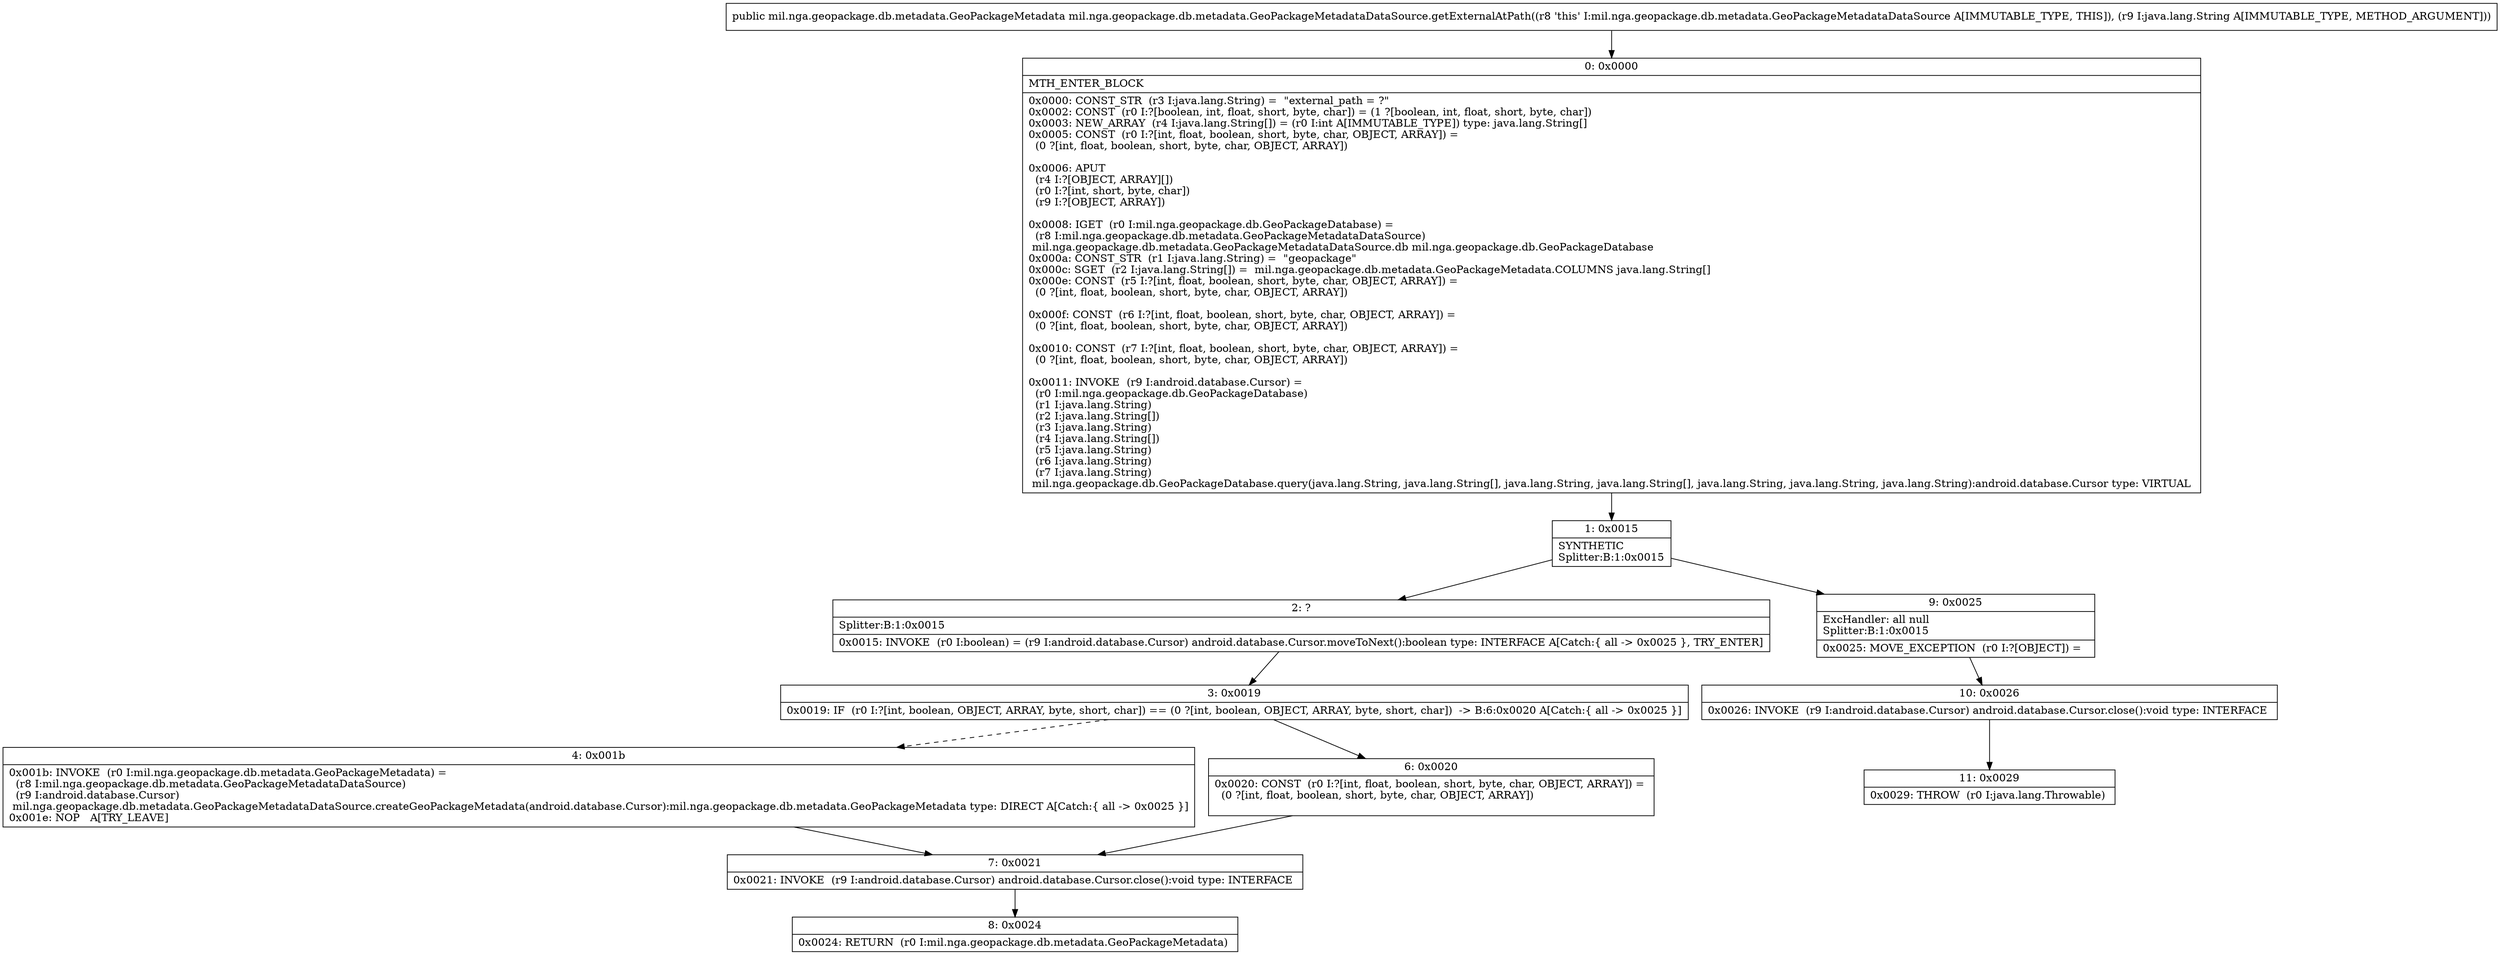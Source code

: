 digraph "CFG formil.nga.geopackage.db.metadata.GeoPackageMetadataDataSource.getExternalAtPath(Ljava\/lang\/String;)Lmil\/nga\/geopackage\/db\/metadata\/GeoPackageMetadata;" {
Node_0 [shape=record,label="{0\:\ 0x0000|MTH_ENTER_BLOCK\l|0x0000: CONST_STR  (r3 I:java.lang.String) =  \"external_path = ?\" \l0x0002: CONST  (r0 I:?[boolean, int, float, short, byte, char]) = (1 ?[boolean, int, float, short, byte, char]) \l0x0003: NEW_ARRAY  (r4 I:java.lang.String[]) = (r0 I:int A[IMMUTABLE_TYPE]) type: java.lang.String[] \l0x0005: CONST  (r0 I:?[int, float, boolean, short, byte, char, OBJECT, ARRAY]) = \l  (0 ?[int, float, boolean, short, byte, char, OBJECT, ARRAY])\l \l0x0006: APUT  \l  (r4 I:?[OBJECT, ARRAY][])\l  (r0 I:?[int, short, byte, char])\l  (r9 I:?[OBJECT, ARRAY])\l \l0x0008: IGET  (r0 I:mil.nga.geopackage.db.GeoPackageDatabase) = \l  (r8 I:mil.nga.geopackage.db.metadata.GeoPackageMetadataDataSource)\l mil.nga.geopackage.db.metadata.GeoPackageMetadataDataSource.db mil.nga.geopackage.db.GeoPackageDatabase \l0x000a: CONST_STR  (r1 I:java.lang.String) =  \"geopackage\" \l0x000c: SGET  (r2 I:java.lang.String[]) =  mil.nga.geopackage.db.metadata.GeoPackageMetadata.COLUMNS java.lang.String[] \l0x000e: CONST  (r5 I:?[int, float, boolean, short, byte, char, OBJECT, ARRAY]) = \l  (0 ?[int, float, boolean, short, byte, char, OBJECT, ARRAY])\l \l0x000f: CONST  (r6 I:?[int, float, boolean, short, byte, char, OBJECT, ARRAY]) = \l  (0 ?[int, float, boolean, short, byte, char, OBJECT, ARRAY])\l \l0x0010: CONST  (r7 I:?[int, float, boolean, short, byte, char, OBJECT, ARRAY]) = \l  (0 ?[int, float, boolean, short, byte, char, OBJECT, ARRAY])\l \l0x0011: INVOKE  (r9 I:android.database.Cursor) = \l  (r0 I:mil.nga.geopackage.db.GeoPackageDatabase)\l  (r1 I:java.lang.String)\l  (r2 I:java.lang.String[])\l  (r3 I:java.lang.String)\l  (r4 I:java.lang.String[])\l  (r5 I:java.lang.String)\l  (r6 I:java.lang.String)\l  (r7 I:java.lang.String)\l mil.nga.geopackage.db.GeoPackageDatabase.query(java.lang.String, java.lang.String[], java.lang.String, java.lang.String[], java.lang.String, java.lang.String, java.lang.String):android.database.Cursor type: VIRTUAL \l}"];
Node_1 [shape=record,label="{1\:\ 0x0015|SYNTHETIC\lSplitter:B:1:0x0015\l}"];
Node_2 [shape=record,label="{2\:\ ?|Splitter:B:1:0x0015\l|0x0015: INVOKE  (r0 I:boolean) = (r9 I:android.database.Cursor) android.database.Cursor.moveToNext():boolean type: INTERFACE A[Catch:\{ all \-\> 0x0025 \}, TRY_ENTER]\l}"];
Node_3 [shape=record,label="{3\:\ 0x0019|0x0019: IF  (r0 I:?[int, boolean, OBJECT, ARRAY, byte, short, char]) == (0 ?[int, boolean, OBJECT, ARRAY, byte, short, char])  \-\> B:6:0x0020 A[Catch:\{ all \-\> 0x0025 \}]\l}"];
Node_4 [shape=record,label="{4\:\ 0x001b|0x001b: INVOKE  (r0 I:mil.nga.geopackage.db.metadata.GeoPackageMetadata) = \l  (r8 I:mil.nga.geopackage.db.metadata.GeoPackageMetadataDataSource)\l  (r9 I:android.database.Cursor)\l mil.nga.geopackage.db.metadata.GeoPackageMetadataDataSource.createGeoPackageMetadata(android.database.Cursor):mil.nga.geopackage.db.metadata.GeoPackageMetadata type: DIRECT A[Catch:\{ all \-\> 0x0025 \}]\l0x001e: NOP   A[TRY_LEAVE]\l}"];
Node_6 [shape=record,label="{6\:\ 0x0020|0x0020: CONST  (r0 I:?[int, float, boolean, short, byte, char, OBJECT, ARRAY]) = \l  (0 ?[int, float, boolean, short, byte, char, OBJECT, ARRAY])\l \l}"];
Node_7 [shape=record,label="{7\:\ 0x0021|0x0021: INVOKE  (r9 I:android.database.Cursor) android.database.Cursor.close():void type: INTERFACE \l}"];
Node_8 [shape=record,label="{8\:\ 0x0024|0x0024: RETURN  (r0 I:mil.nga.geopackage.db.metadata.GeoPackageMetadata) \l}"];
Node_9 [shape=record,label="{9\:\ 0x0025|ExcHandler: all null\lSplitter:B:1:0x0015\l|0x0025: MOVE_EXCEPTION  (r0 I:?[OBJECT]) =  \l}"];
Node_10 [shape=record,label="{10\:\ 0x0026|0x0026: INVOKE  (r9 I:android.database.Cursor) android.database.Cursor.close():void type: INTERFACE \l}"];
Node_11 [shape=record,label="{11\:\ 0x0029|0x0029: THROW  (r0 I:java.lang.Throwable) \l}"];
MethodNode[shape=record,label="{public mil.nga.geopackage.db.metadata.GeoPackageMetadata mil.nga.geopackage.db.metadata.GeoPackageMetadataDataSource.getExternalAtPath((r8 'this' I:mil.nga.geopackage.db.metadata.GeoPackageMetadataDataSource A[IMMUTABLE_TYPE, THIS]), (r9 I:java.lang.String A[IMMUTABLE_TYPE, METHOD_ARGUMENT])) }"];
MethodNode -> Node_0;
Node_0 -> Node_1;
Node_1 -> Node_2;
Node_1 -> Node_9;
Node_2 -> Node_3;
Node_3 -> Node_4[style=dashed];
Node_3 -> Node_6;
Node_4 -> Node_7;
Node_6 -> Node_7;
Node_7 -> Node_8;
Node_9 -> Node_10;
Node_10 -> Node_11;
}


